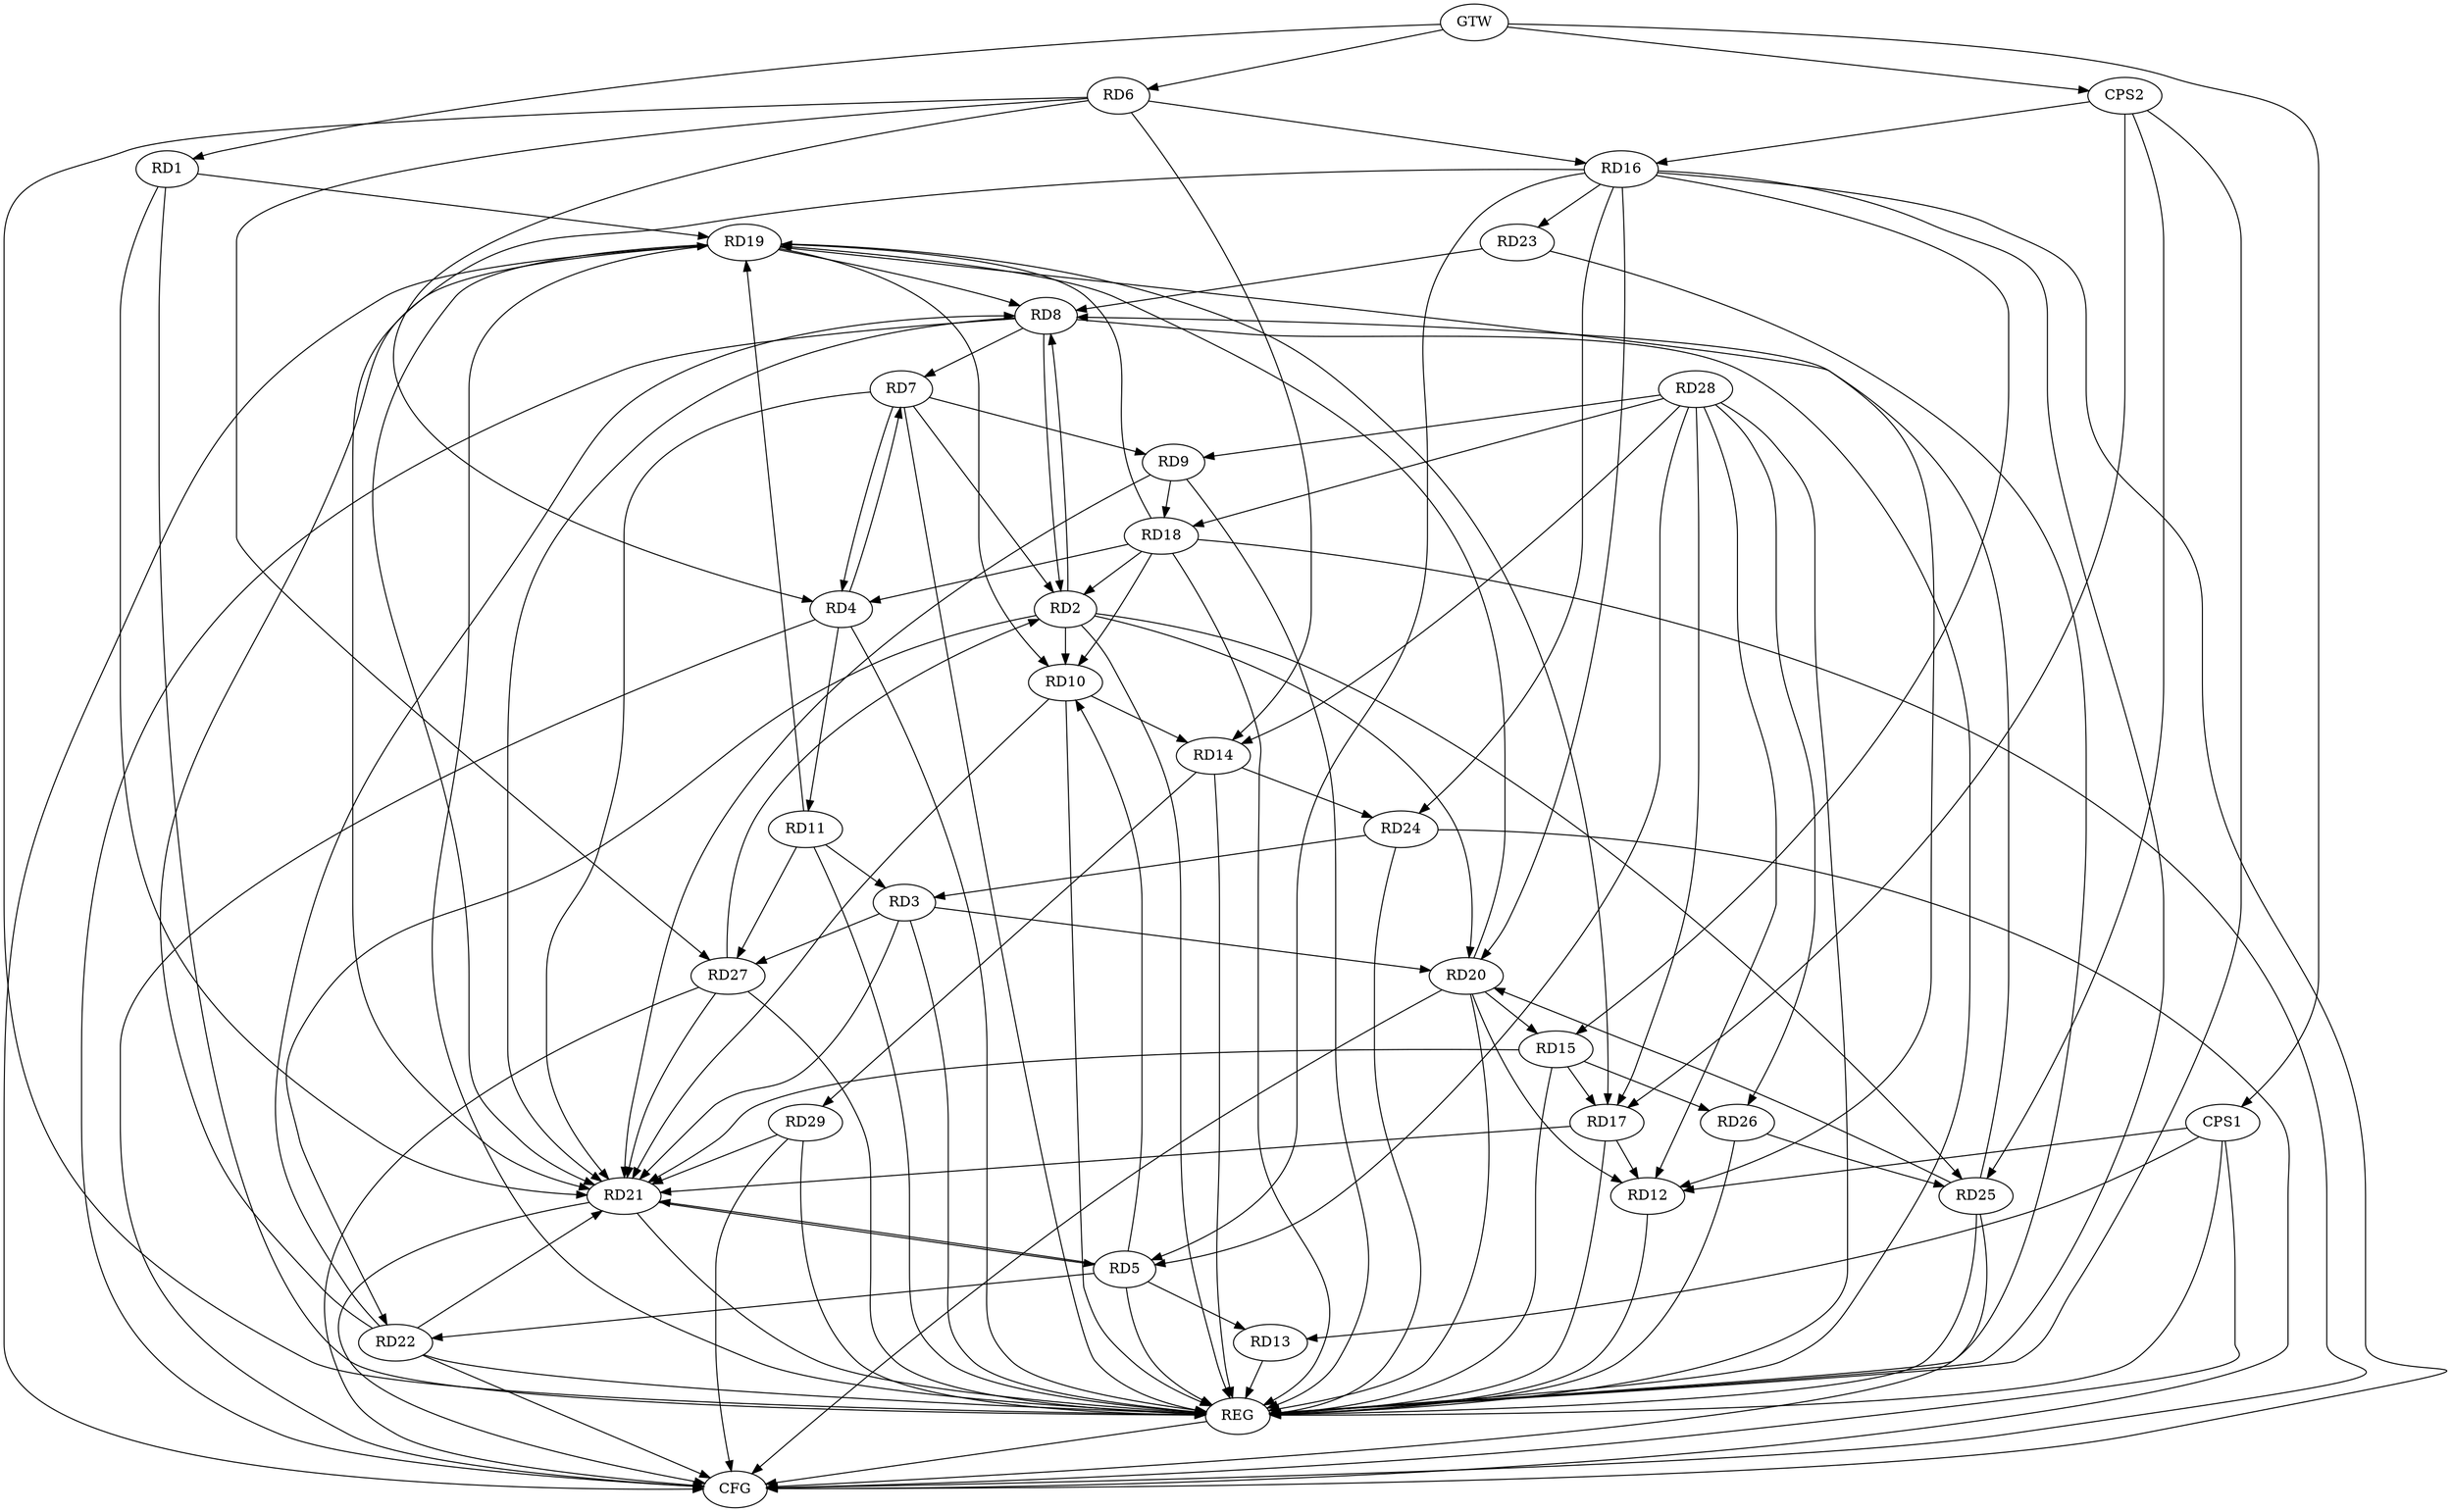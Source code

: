 strict digraph G {
  RD1 [ label="RD1" ];
  RD2 [ label="RD2" ];
  RD3 [ label="RD3" ];
  RD4 [ label="RD4" ];
  RD5 [ label="RD5" ];
  RD6 [ label="RD6" ];
  RD7 [ label="RD7" ];
  RD8 [ label="RD8" ];
  RD9 [ label="RD9" ];
  RD10 [ label="RD10" ];
  RD11 [ label="RD11" ];
  RD12 [ label="RD12" ];
  RD13 [ label="RD13" ];
  RD14 [ label="RD14" ];
  RD15 [ label="RD15" ];
  RD16 [ label="RD16" ];
  RD17 [ label="RD17" ];
  RD18 [ label="RD18" ];
  RD19 [ label="RD19" ];
  RD20 [ label="RD20" ];
  RD21 [ label="RD21" ];
  RD22 [ label="RD22" ];
  RD23 [ label="RD23" ];
  RD24 [ label="RD24" ];
  RD25 [ label="RD25" ];
  RD26 [ label="RD26" ];
  RD27 [ label="RD27" ];
  RD28 [ label="RD28" ];
  RD29 [ label="RD29" ];
  CPS1 [ label="CPS1" ];
  CPS2 [ label="CPS2" ];
  GTW [ label="GTW" ];
  REG [ label="REG" ];
  CFG [ label="CFG" ];
  RD1 -> RD19;
  RD1 -> RD21;
  RD7 -> RD2;
  RD2 -> RD8;
  RD8 -> RD2;
  RD2 -> RD10;
  RD18 -> RD2;
  RD2 -> RD20;
  RD2 -> RD22;
  RD2 -> RD25;
  RD27 -> RD2;
  RD11 -> RD3;
  RD3 -> RD20;
  RD3 -> RD21;
  RD24 -> RD3;
  RD3 -> RD27;
  RD6 -> RD4;
  RD4 -> RD7;
  RD7 -> RD4;
  RD4 -> RD11;
  RD18 -> RD4;
  RD5 -> RD10;
  RD5 -> RD13;
  RD16 -> RD5;
  RD21 -> RD5;
  RD5 -> RD22;
  RD28 -> RD5;
  RD6 -> RD14;
  RD6 -> RD16;
  RD6 -> RD27;
  RD8 -> RD7;
  RD7 -> RD9;
  RD19 -> RD8;
  RD8 -> RD21;
  RD22 -> RD8;
  RD23 -> RD8;
  RD25 -> RD8;
  RD9 -> RD18;
  RD28 -> RD9;
  RD10 -> RD14;
  RD18 -> RD10;
  RD19 -> RD10;
  RD10 -> RD21;
  RD11 -> RD19;
  RD11 -> RD27;
  RD17 -> RD12;
  RD19 -> RD12;
  RD20 -> RD12;
  RD28 -> RD12;
  RD14 -> RD24;
  RD28 -> RD14;
  RD14 -> RD29;
  RD16 -> RD15;
  RD15 -> RD17;
  RD20 -> RD15;
  RD15 -> RD21;
  RD15 -> RD26;
  RD16 -> RD20;
  RD16 -> RD23;
  RD16 -> RD24;
  RD19 -> RD17;
  RD28 -> RD17;
  RD18 -> RD19;
  RD28 -> RD18;
  RD20 -> RD19;
  RD19 -> RD21;
  RD22 -> RD19;
  RD25 -> RD20;
  RD29 -> RD21;
  RD26 -> RD25;
  RD28 -> RD26;
  CPS1 -> RD12;
  CPS1 -> RD13;
  CPS2 -> RD25;
  CPS2 -> RD17;
  CPS2 -> RD16;
  GTW -> RD1;
  GTW -> RD6;
  GTW -> CPS1;
  GTW -> CPS2;
  RD1 -> REG;
  RD2 -> REG;
  RD3 -> REG;
  RD4 -> REG;
  RD5 -> REG;
  RD6 -> REG;
  RD7 -> REG;
  RD8 -> REG;
  RD9 -> REG;
  RD10 -> REG;
  RD11 -> REG;
  RD12 -> REG;
  RD13 -> REG;
  RD14 -> REG;
  RD15 -> REG;
  RD16 -> REG;
  RD17 -> REG;
  RD18 -> REG;
  RD19 -> REG;
  RD20 -> REG;
  RD21 -> REG;
  RD22 -> REG;
  RD23 -> REG;
  RD24 -> REG;
  RD25 -> REG;
  RD26 -> REG;
  RD27 -> REG;
  RD28 -> REG;
  RD29 -> REG;
  CPS1 -> REG;
  CPS2 -> REG;
  RD19 -> CFG;
  RD18 -> CFG;
  RD27 -> CFG;
  RD16 -> CFG;
  RD24 -> CFG;
  CPS1 -> CFG;
  RD21 -> CFG;
  RD29 -> CFG;
  RD4 -> CFG;
  RD20 -> CFG;
  RD22 -> CFG;
  RD25 -> CFG;
  RD8 -> CFG;
  REG -> CFG;
  RD9 -> RD21;
  RD7 -> RD21;
  RD27 -> RD21;
  RD22 -> RD21;
  RD17 -> RD21;
  RD5 -> RD21;
  RD16 -> RD21;
}
